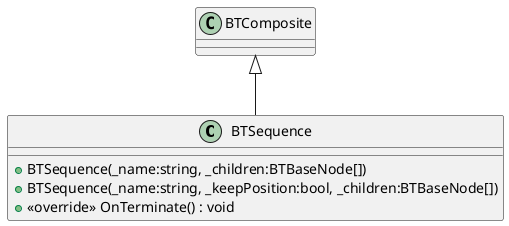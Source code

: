 @startuml
class BTSequence {
    + BTSequence(_name:string, _children:BTBaseNode[])
    + BTSequence(_name:string, _keepPosition:bool, _children:BTBaseNode[])
    + <<override>> OnTerminate() : void
}
BTComposite <|-- BTSequence
@enduml
